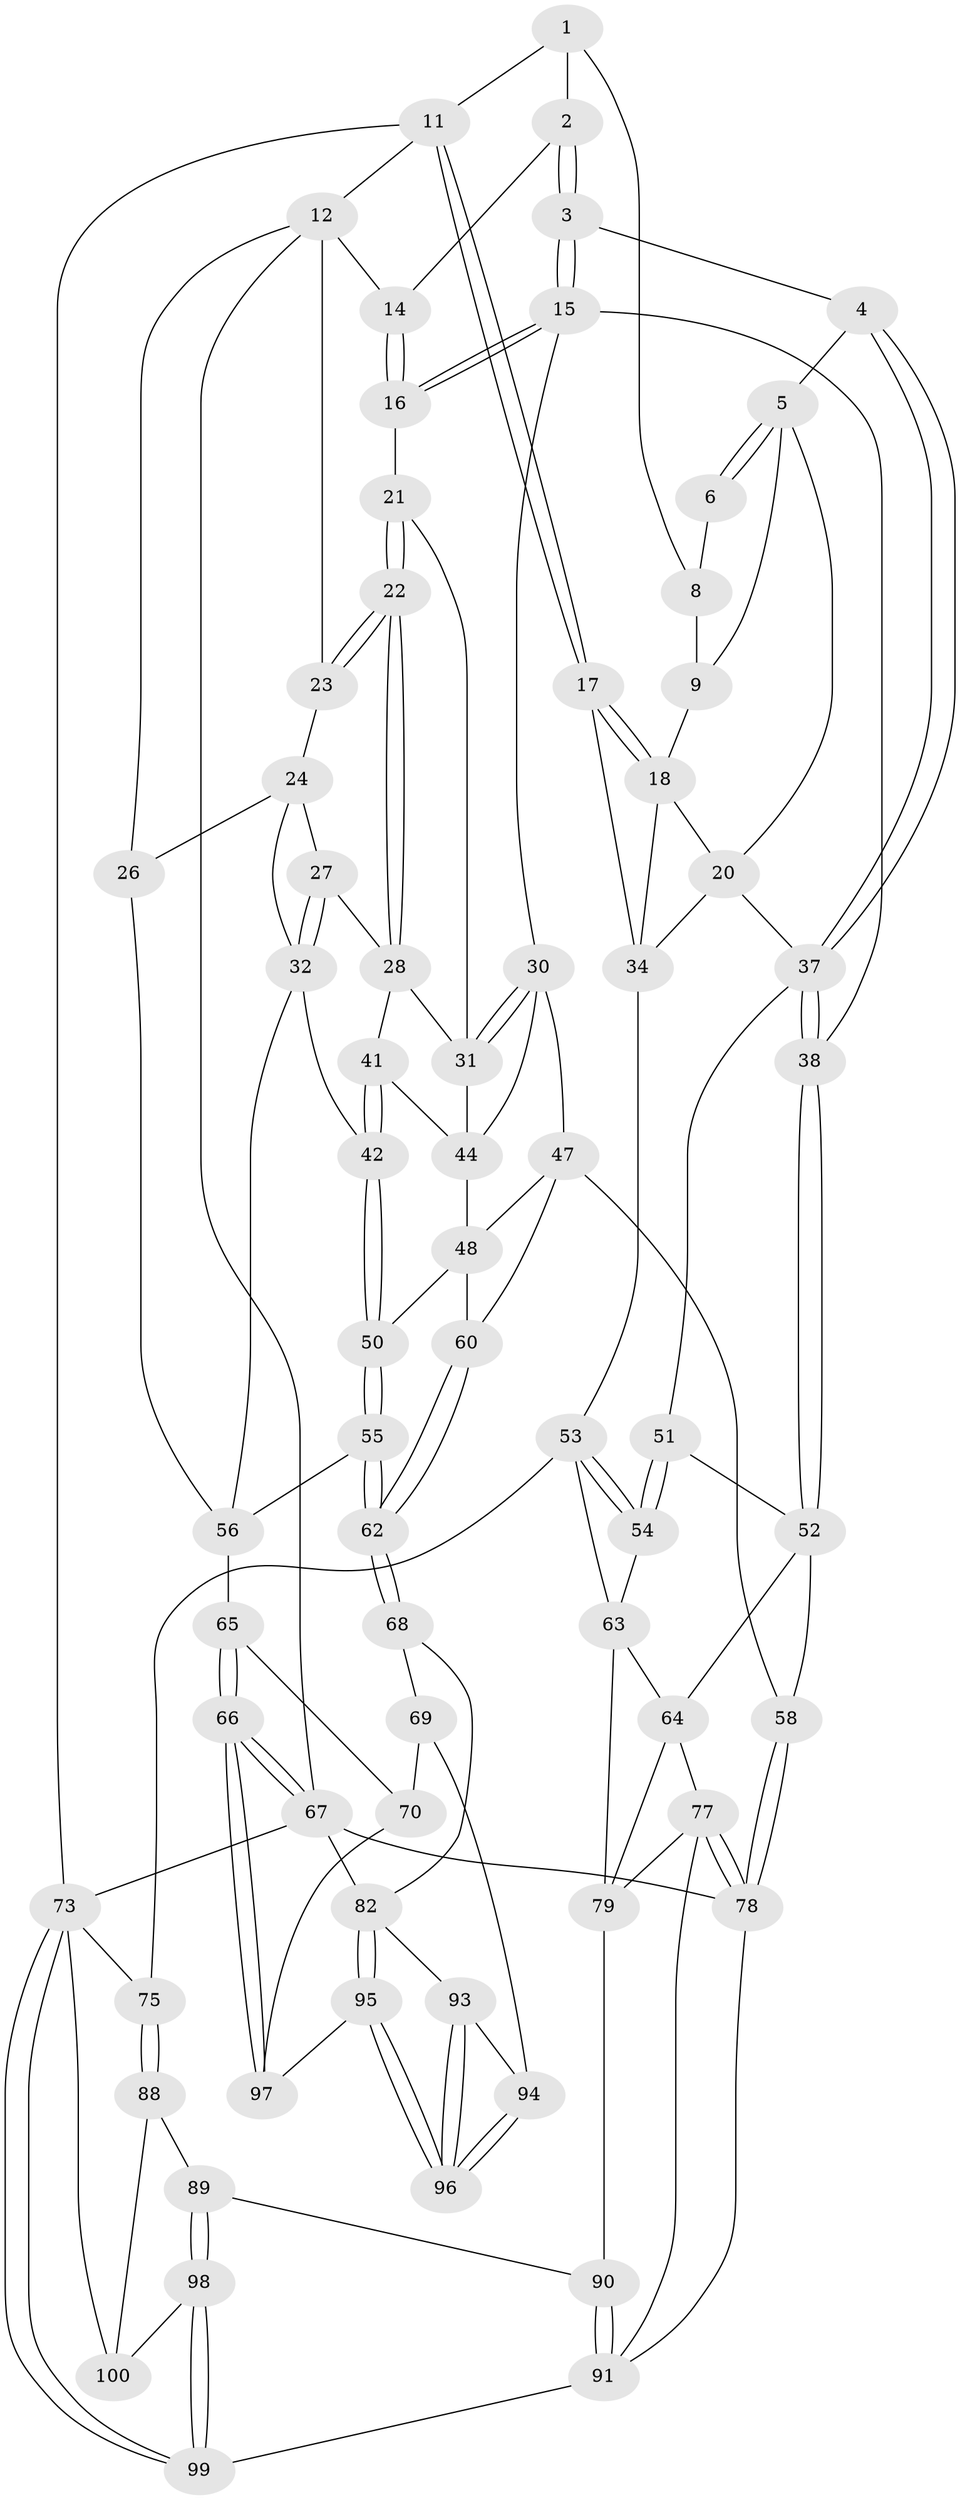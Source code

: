 // original degree distribution, {3: 0.02, 4: 0.28, 5: 0.44, 6: 0.26}
// Generated by graph-tools (version 1.1) at 2025/11/02/27/25 16:11:57]
// undirected, 70 vertices, 157 edges
graph export_dot {
graph [start="1"]
  node [color=gray90,style=filled];
  1 [pos="+0.9577870710105981+0",super="+7"];
  2 [pos="+0.5905561467278265+0"];
  3 [pos="+0.6811975062183633+0.07842705688986003"];
  4 [pos="+0.774214802349305+0.12081982172086991"];
  5 [pos="+0.7956148820342384+0.12434664388735048",super="+10"];
  6 [pos="+0.8570570024155745+0.03990365741532089"];
  8 [pos="+0.9333608027299658+0.03727784399309555"];
  9 [pos="+0.9121899675786475+0.10965049352593512"];
  11 [pos="+1+0"];
  12 [pos="+0+0",super="+13"];
  14 [pos="+0.4339653856468339+0"];
  15 [pos="+0.572790103609117+0.24977975413972558",super="+29"];
  16 [pos="+0.391367003013869+0.03129219876140554"];
  17 [pos="+1+0"];
  18 [pos="+0.9579372187192821+0.1085150823234359",super="+19"];
  20 [pos="+0.8806235871944958+0.21116949286521333",super="+39"];
  21 [pos="+0.36258073398226337+0.08120583753297693"];
  22 [pos="+0.2673344748846729+0.14755507688422323"];
  23 [pos="+0.1088689003750575+0"];
  24 [pos="+0.15042582660217832+0.14841545390114527",super="+25"];
  26 [pos="+0+0.22738998094337737"];
  27 [pos="+0.1740548059320451+0.16261756790850923"];
  28 [pos="+0.25216293300393233+0.1757381013175008",super="+36"];
  30 [pos="+0.5144441210810199+0.3130915528610566",super="+43"];
  31 [pos="+0.39514163346918185+0.18878621003283247",super="+35"];
  32 [pos="+0.08856287818104702+0.2872055960819416",super="+33"];
  34 [pos="+1+0.2152897509113353",super="+45"];
  37 [pos="+0.7543853137301837+0.2511996616334018",super="+40"];
  38 [pos="+0.5664576172277251+0.3189722072657275"];
  41 [pos="+0.22366974654592586+0.30564401623862975"];
  42 [pos="+0.20303435793744928+0.31761776433501754"];
  44 [pos="+0.40689600010025007+0.30232498640109506",super="+46"];
  47 [pos="+0.46396173611352576+0.3361131919434203",super="+59"];
  48 [pos="+0.3449313364238002+0.39375687173855806",super="+49"];
  50 [pos="+0.19285065515505687+0.42212976845076233"];
  51 [pos="+0.7859503884442929+0.38710629655733525"];
  52 [pos="+0.5862809522817249+0.3490096903945398",super="+57"];
  53 [pos="+1+0.5353960061951322",super="+71"];
  54 [pos="+0.8455637071299652+0.49347752529256667"];
  55 [pos="+0.16775896624899642+0.4954503335955817"];
  56 [pos="+0.13227110176462417+0.4836425932235799",super="+61"];
  58 [pos="+0.4074595403989192+0.6324286718969548"];
  60 [pos="+0.33600738482476233+0.6193664333852109"];
  62 [pos="+0.2403382348966316+0.6416258226772473"];
  63 [pos="+0.7725065130242774+0.5620356699840261",super="+72"];
  64 [pos="+0.6073382891698516+0.6071012260157969",super="+76"];
  65 [pos="+0+0.5954625929845669"];
  66 [pos="+0+1"];
  67 [pos="+0+1",super="+81"];
  68 [pos="+0.23739173708040556+0.6450323661035532"];
  69 [pos="+0.12911972031325852+0.6745671271694326",super="+86"];
  70 [pos="+0.10867878822364783+0.6767482810422725",super="+87"];
  73 [pos="+1+1",super="+74"];
  75 [pos="+1+0.7022227546826841"];
  77 [pos="+0.629426866309423+0.691313641497961",super="+84"];
  78 [pos="+0.5020608517682527+1",super="+80"];
  79 [pos="+0.8298963394293459+0.7309207851482288",super="+85"];
  82 [pos="+0.36594399746851225+1",super="+83"];
  88 [pos="+0.9214085734771805+0.8532322469792473"];
  89 [pos="+0.8517316969981331+0.847281280688483"];
  90 [pos="+0.8084358797407998+0.840598174633244"];
  91 [pos="+0.7061687023065557+0.970189590015548",super="+92"];
  93 [pos="+0.200296469889206+0.7888397678654192"];
  94 [pos="+0.12092998519562548+0.8649087136275364"];
  95 [pos="+0.22194607461050506+0.9231356960943518"];
  96 [pos="+0.2046468688357232+0.8967906000763902"];
  97 [pos="+0+0.9860111666937912"];
  98 [pos="+0.8757092203285706+0.9386423942011489"];
  99 [pos="+0.665040068333486+1"];
  100 [pos="+0.8918966708527571+0.9245781393158243"];
  1 -- 2;
  1 -- 8;
  1 -- 11;
  2 -- 3;
  2 -- 3;
  2 -- 14;
  3 -- 4;
  3 -- 15;
  3 -- 15;
  4 -- 5;
  4 -- 37;
  4 -- 37;
  5 -- 6;
  5 -- 6;
  5 -- 9;
  5 -- 20;
  6 -- 8;
  8 -- 9;
  9 -- 18;
  11 -- 12;
  11 -- 17;
  11 -- 17;
  11 -- 73;
  12 -- 26;
  12 -- 67;
  12 -- 14;
  12 -- 23;
  14 -- 16;
  14 -- 16;
  15 -- 16;
  15 -- 16;
  15 -- 30;
  15 -- 38;
  16 -- 21;
  17 -- 18;
  17 -- 18;
  17 -- 34;
  18 -- 34;
  18 -- 20;
  20 -- 34;
  20 -- 37;
  21 -- 22;
  21 -- 22;
  21 -- 31;
  22 -- 23;
  22 -- 23;
  22 -- 28;
  22 -- 28;
  23 -- 24;
  24 -- 27;
  24 -- 32;
  24 -- 26;
  26 -- 56;
  27 -- 28;
  27 -- 32;
  27 -- 32;
  28 -- 41;
  28 -- 31;
  30 -- 31;
  30 -- 31;
  30 -- 44;
  30 -- 47;
  31 -- 44;
  32 -- 42;
  32 -- 56;
  34 -- 53;
  37 -- 38;
  37 -- 38;
  37 -- 51;
  38 -- 52;
  38 -- 52;
  41 -- 42;
  41 -- 42;
  41 -- 44;
  42 -- 50;
  42 -- 50;
  44 -- 48;
  47 -- 48;
  47 -- 58;
  47 -- 60;
  48 -- 50;
  48 -- 60;
  50 -- 55;
  50 -- 55;
  51 -- 52;
  51 -- 54;
  51 -- 54;
  52 -- 64;
  52 -- 58;
  53 -- 54;
  53 -- 54;
  53 -- 75;
  53 -- 63;
  54 -- 63;
  55 -- 56;
  55 -- 62;
  55 -- 62;
  56 -- 65;
  58 -- 78;
  58 -- 78;
  60 -- 62;
  60 -- 62;
  62 -- 68;
  62 -- 68;
  63 -- 64;
  63 -- 79;
  64 -- 77;
  64 -- 79;
  65 -- 66;
  65 -- 66;
  65 -- 70;
  66 -- 67;
  66 -- 67;
  66 -- 97;
  66 -- 97;
  67 -- 73;
  67 -- 82;
  67 -- 78;
  68 -- 69;
  68 -- 82;
  69 -- 70 [weight=2];
  69 -- 94;
  70 -- 97;
  73 -- 99;
  73 -- 99;
  73 -- 75;
  73 -- 100;
  75 -- 88;
  75 -- 88;
  77 -- 78;
  77 -- 78;
  77 -- 91;
  77 -- 79;
  78 -- 91;
  79 -- 90;
  82 -- 95;
  82 -- 95;
  82 -- 93;
  88 -- 89;
  88 -- 100;
  89 -- 90;
  89 -- 98;
  89 -- 98;
  90 -- 91;
  90 -- 91;
  91 -- 99;
  93 -- 94;
  93 -- 96;
  93 -- 96;
  94 -- 96;
  94 -- 96;
  95 -- 96;
  95 -- 96;
  95 -- 97;
  98 -- 99;
  98 -- 99;
  98 -- 100;
}
